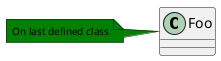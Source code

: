 {
  "sha1": "3jej9otvo9h497hypedy7x6s9tywpsz",
  "insertion": {
    "when": "2024-05-30T20:48:20.282Z",
    "url": "https://forum.plantuml.net/11645/style-for-note-on-component-and-deployement-diagram-class",
    "user": "plantuml@gmail.com"
  }
}
@startuml
skinparam useBetaStyle true
<style>
note {
  FontSize 10
  BackGroundColor #fff
  .green {
        BackgroundColor green
   }
}
</style>

class Foo
note left <<green>>: On last defined class
@enduml
